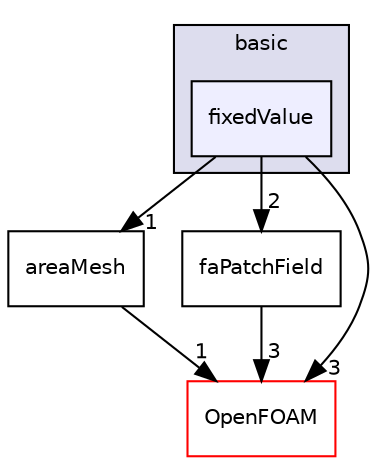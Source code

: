 digraph "src/finiteArea/fields/faPatchFields/basic/fixedValue" {
  bgcolor=transparent;
  compound=true
  node [ fontsize="10", fontname="Helvetica"];
  edge [ labelfontsize="10", labelfontname="Helvetica"];
  subgraph clusterdir_a3ace091d9f29f1a163e7ddba3bdb43a {
    graph [ bgcolor="#ddddee", pencolor="black", label="basic" fontname="Helvetica", fontsize="10", URL="dir_a3ace091d9f29f1a163e7ddba3bdb43a.html"]
  dir_44a3b99df644f8074a13a9ed771645cd [shape=box, label="fixedValue", style="filled", fillcolor="#eeeeff", pencolor="black", URL="dir_44a3b99df644f8074a13a9ed771645cd.html"];
  }
  dir_aa4bce7a1abbd72ee1f4d02ddf362a3b [shape=box label="areaMesh" URL="dir_aa4bce7a1abbd72ee1f4d02ddf362a3b.html"];
  dir_45bb735b99283f509e93082dc5349c43 [shape=box label="faPatchField" URL="dir_45bb735b99283f509e93082dc5349c43.html"];
  dir_c5473ff19b20e6ec4dfe5c310b3778a8 [shape=box label="OpenFOAM" color="red" URL="dir_c5473ff19b20e6ec4dfe5c310b3778a8.html"];
  dir_aa4bce7a1abbd72ee1f4d02ddf362a3b->dir_c5473ff19b20e6ec4dfe5c310b3778a8 [headlabel="1", labeldistance=1.5 headhref="dir_000714_002151.html"];
  dir_45bb735b99283f509e93082dc5349c43->dir_c5473ff19b20e6ec4dfe5c310b3778a8 [headlabel="3", labeldistance=1.5 headhref="dir_000771_002151.html"];
  dir_44a3b99df644f8074a13a9ed771645cd->dir_aa4bce7a1abbd72ee1f4d02ddf362a3b [headlabel="1", labeldistance=1.5 headhref="dir_000755_000714.html"];
  dir_44a3b99df644f8074a13a9ed771645cd->dir_45bb735b99283f509e93082dc5349c43 [headlabel="2", labeldistance=1.5 headhref="dir_000755_000771.html"];
  dir_44a3b99df644f8074a13a9ed771645cd->dir_c5473ff19b20e6ec4dfe5c310b3778a8 [headlabel="3", labeldistance=1.5 headhref="dir_000755_002151.html"];
}
